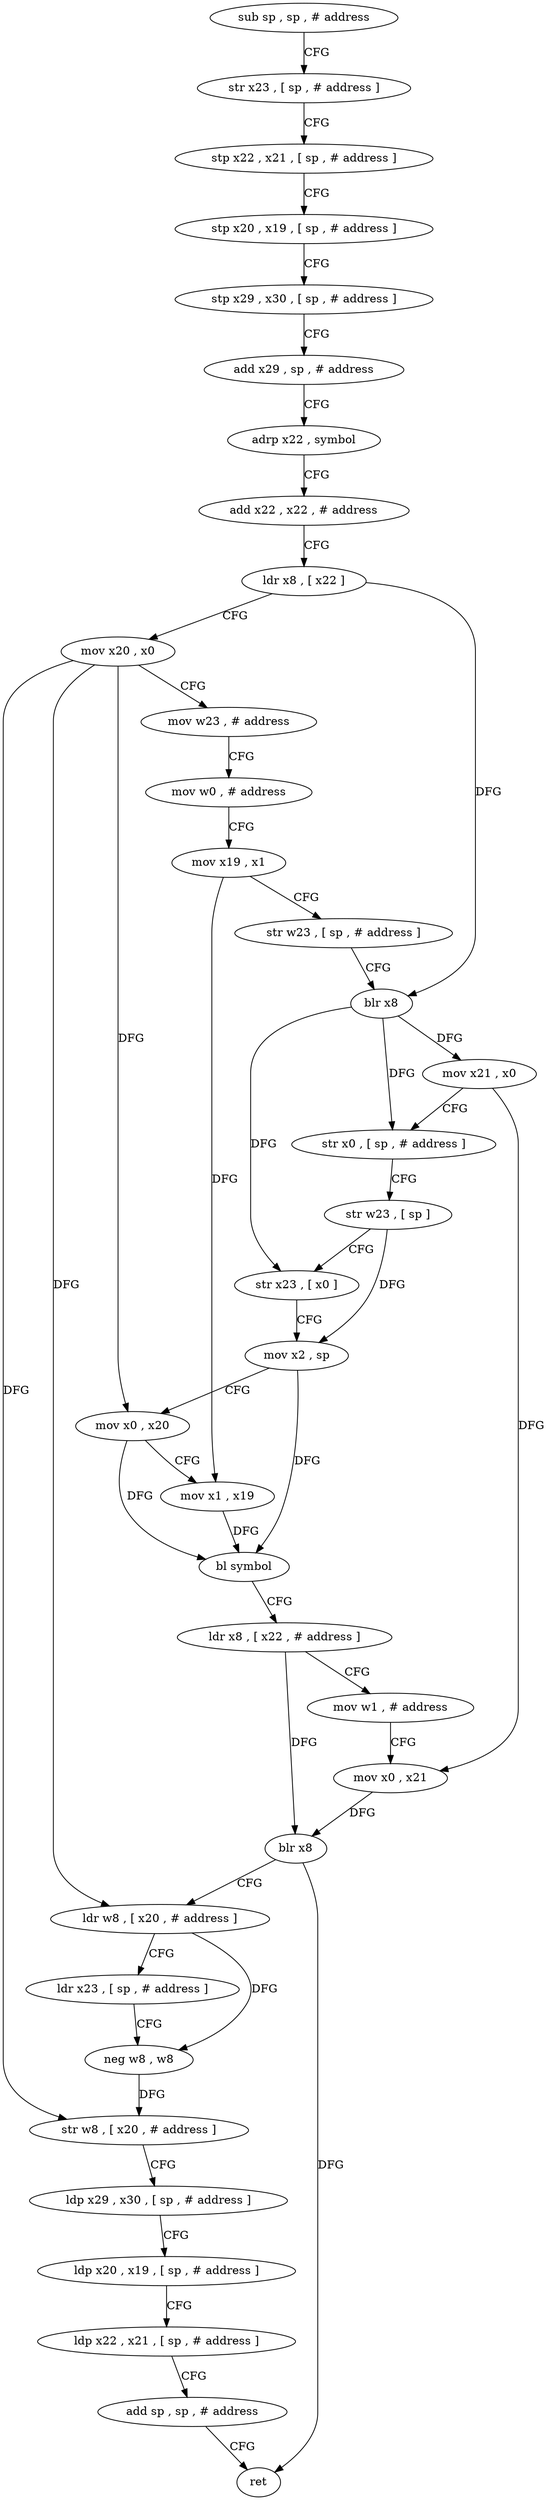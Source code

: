 digraph "func" {
"4265120" [label = "sub sp , sp , # address" ]
"4265124" [label = "str x23 , [ sp , # address ]" ]
"4265128" [label = "stp x22 , x21 , [ sp , # address ]" ]
"4265132" [label = "stp x20 , x19 , [ sp , # address ]" ]
"4265136" [label = "stp x29 , x30 , [ sp , # address ]" ]
"4265140" [label = "add x29 , sp , # address" ]
"4265144" [label = "adrp x22 , symbol" ]
"4265148" [label = "add x22 , x22 , # address" ]
"4265152" [label = "ldr x8 , [ x22 ]" ]
"4265156" [label = "mov x20 , x0" ]
"4265160" [label = "mov w23 , # address" ]
"4265164" [label = "mov w0 , # address" ]
"4265168" [label = "mov x19 , x1" ]
"4265172" [label = "str w23 , [ sp , # address ]" ]
"4265176" [label = "blr x8" ]
"4265180" [label = "mov x21 , x0" ]
"4265184" [label = "str x0 , [ sp , # address ]" ]
"4265188" [label = "str w23 , [ sp ]" ]
"4265192" [label = "str x23 , [ x0 ]" ]
"4265196" [label = "mov x2 , sp" ]
"4265200" [label = "mov x0 , x20" ]
"4265204" [label = "mov x1 , x19" ]
"4265208" [label = "bl symbol" ]
"4265212" [label = "ldr x8 , [ x22 , # address ]" ]
"4265216" [label = "mov w1 , # address" ]
"4265220" [label = "mov x0 , x21" ]
"4265224" [label = "blr x8" ]
"4265228" [label = "ldr w8 , [ x20 , # address ]" ]
"4265232" [label = "ldr x23 , [ sp , # address ]" ]
"4265236" [label = "neg w8 , w8" ]
"4265240" [label = "str w8 , [ x20 , # address ]" ]
"4265244" [label = "ldp x29 , x30 , [ sp , # address ]" ]
"4265248" [label = "ldp x20 , x19 , [ sp , # address ]" ]
"4265252" [label = "ldp x22 , x21 , [ sp , # address ]" ]
"4265256" [label = "add sp , sp , # address" ]
"4265260" [label = "ret" ]
"4265120" -> "4265124" [ label = "CFG" ]
"4265124" -> "4265128" [ label = "CFG" ]
"4265128" -> "4265132" [ label = "CFG" ]
"4265132" -> "4265136" [ label = "CFG" ]
"4265136" -> "4265140" [ label = "CFG" ]
"4265140" -> "4265144" [ label = "CFG" ]
"4265144" -> "4265148" [ label = "CFG" ]
"4265148" -> "4265152" [ label = "CFG" ]
"4265152" -> "4265156" [ label = "CFG" ]
"4265152" -> "4265176" [ label = "DFG" ]
"4265156" -> "4265160" [ label = "CFG" ]
"4265156" -> "4265200" [ label = "DFG" ]
"4265156" -> "4265228" [ label = "DFG" ]
"4265156" -> "4265240" [ label = "DFG" ]
"4265160" -> "4265164" [ label = "CFG" ]
"4265164" -> "4265168" [ label = "CFG" ]
"4265168" -> "4265172" [ label = "CFG" ]
"4265168" -> "4265204" [ label = "DFG" ]
"4265172" -> "4265176" [ label = "CFG" ]
"4265176" -> "4265180" [ label = "DFG" ]
"4265176" -> "4265184" [ label = "DFG" ]
"4265176" -> "4265192" [ label = "DFG" ]
"4265180" -> "4265184" [ label = "CFG" ]
"4265180" -> "4265220" [ label = "DFG" ]
"4265184" -> "4265188" [ label = "CFG" ]
"4265188" -> "4265192" [ label = "CFG" ]
"4265188" -> "4265196" [ label = "DFG" ]
"4265192" -> "4265196" [ label = "CFG" ]
"4265196" -> "4265200" [ label = "CFG" ]
"4265196" -> "4265208" [ label = "DFG" ]
"4265200" -> "4265204" [ label = "CFG" ]
"4265200" -> "4265208" [ label = "DFG" ]
"4265204" -> "4265208" [ label = "DFG" ]
"4265208" -> "4265212" [ label = "CFG" ]
"4265212" -> "4265216" [ label = "CFG" ]
"4265212" -> "4265224" [ label = "DFG" ]
"4265216" -> "4265220" [ label = "CFG" ]
"4265220" -> "4265224" [ label = "DFG" ]
"4265224" -> "4265228" [ label = "CFG" ]
"4265224" -> "4265260" [ label = "DFG" ]
"4265228" -> "4265232" [ label = "CFG" ]
"4265228" -> "4265236" [ label = "DFG" ]
"4265232" -> "4265236" [ label = "CFG" ]
"4265236" -> "4265240" [ label = "DFG" ]
"4265240" -> "4265244" [ label = "CFG" ]
"4265244" -> "4265248" [ label = "CFG" ]
"4265248" -> "4265252" [ label = "CFG" ]
"4265252" -> "4265256" [ label = "CFG" ]
"4265256" -> "4265260" [ label = "CFG" ]
}
